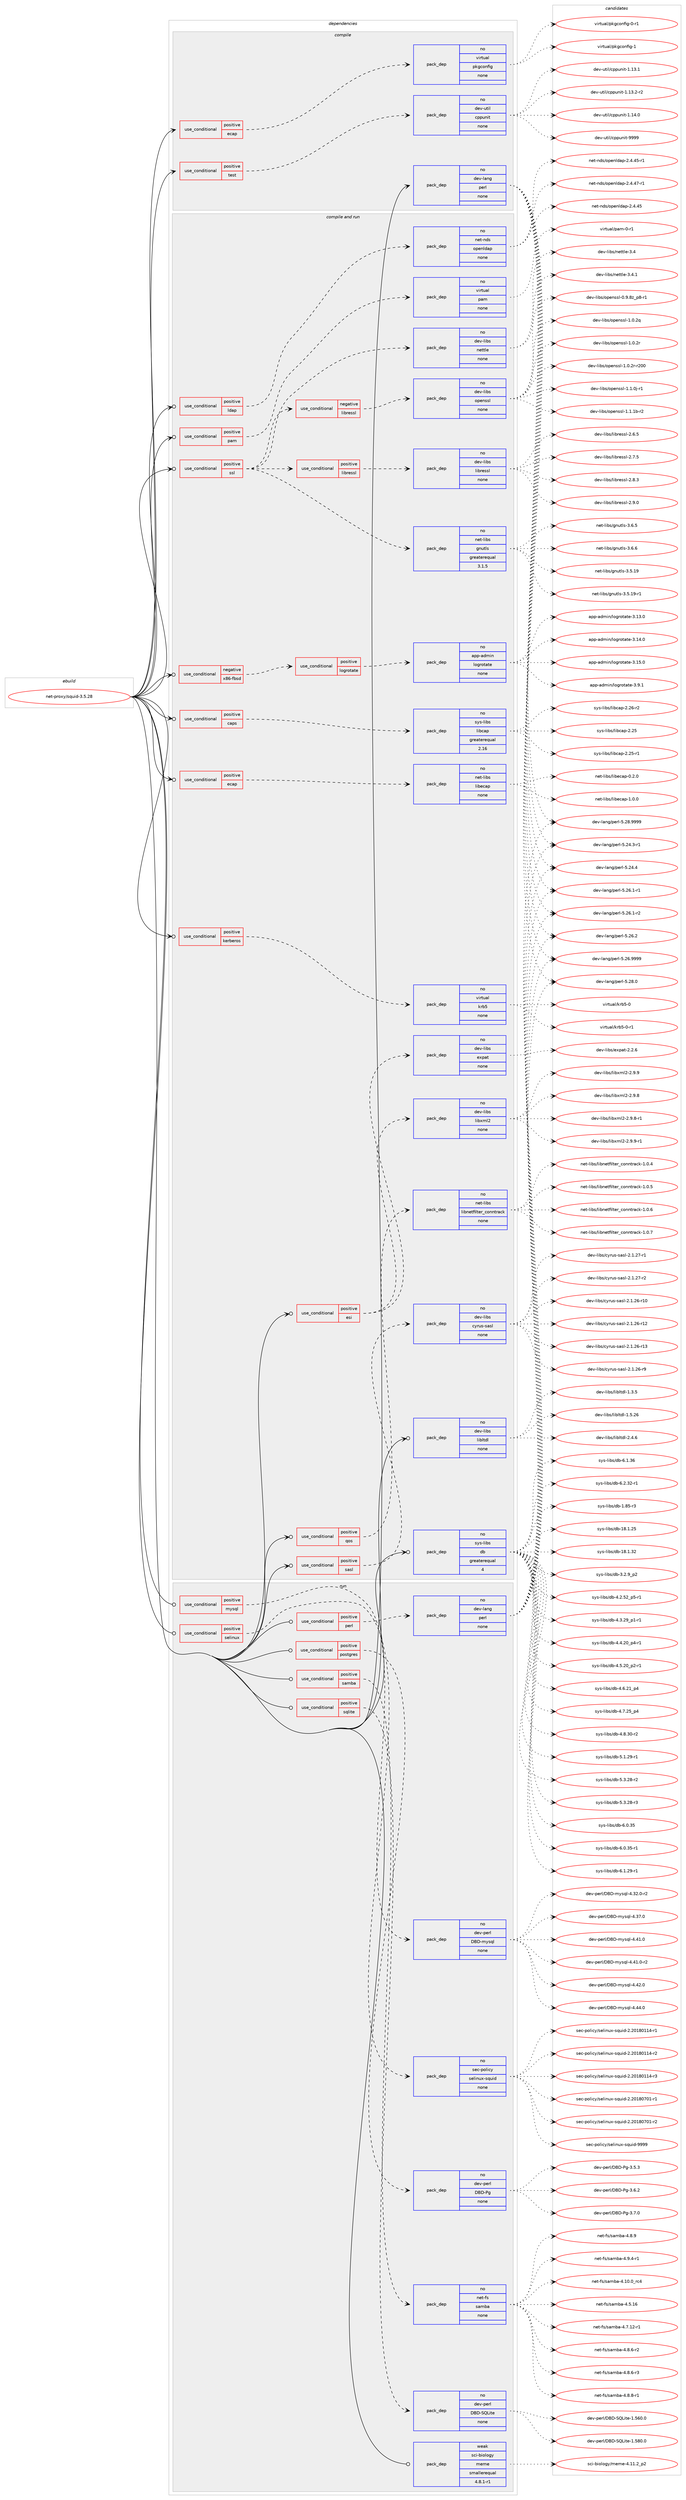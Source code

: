 digraph prolog {

# *************
# Graph options
# *************

newrank=true;
concentrate=true;
compound=true;
graph [rankdir=LR,fontname=Helvetica,fontsize=10,ranksep=1.5];#, ranksep=2.5, nodesep=0.2];
edge  [arrowhead=vee];
node  [fontname=Helvetica,fontsize=10];

# **********
# The ebuild
# **********

subgraph cluster_leftcol {
color=gray;
rank=same;
label=<<i>ebuild</i>>;
id [label="net-proxy/squid-3.5.28", color=red, width=4, href="../net-proxy/squid-3.5.28.svg"];
}

# ****************
# The dependencies
# ****************

subgraph cluster_midcol {
color=gray;
label=<<i>dependencies</i>>;
subgraph cluster_compile {
fillcolor="#eeeeee";
style=filled;
label=<<i>compile</i>>;
subgraph cond450604 {
dependency1677884 [label=<<TABLE BORDER="0" CELLBORDER="1" CELLSPACING="0" CELLPADDING="4"><TR><TD ROWSPAN="3" CELLPADDING="10">use_conditional</TD></TR><TR><TD>positive</TD></TR><TR><TD>ecap</TD></TR></TABLE>>, shape=none, color=red];
subgraph pack1199846 {
dependency1677885 [label=<<TABLE BORDER="0" CELLBORDER="1" CELLSPACING="0" CELLPADDING="4" WIDTH="220"><TR><TD ROWSPAN="6" CELLPADDING="30">pack_dep</TD></TR><TR><TD WIDTH="110">no</TD></TR><TR><TD>virtual</TD></TR><TR><TD>pkgconfig</TD></TR><TR><TD>none</TD></TR><TR><TD></TD></TR></TABLE>>, shape=none, color=blue];
}
dependency1677884:e -> dependency1677885:w [weight=20,style="dashed",arrowhead="vee"];
}
id:e -> dependency1677884:w [weight=20,style="solid",arrowhead="vee"];
subgraph cond450605 {
dependency1677886 [label=<<TABLE BORDER="0" CELLBORDER="1" CELLSPACING="0" CELLPADDING="4"><TR><TD ROWSPAN="3" CELLPADDING="10">use_conditional</TD></TR><TR><TD>positive</TD></TR><TR><TD>test</TD></TR></TABLE>>, shape=none, color=red];
subgraph pack1199847 {
dependency1677887 [label=<<TABLE BORDER="0" CELLBORDER="1" CELLSPACING="0" CELLPADDING="4" WIDTH="220"><TR><TD ROWSPAN="6" CELLPADDING="30">pack_dep</TD></TR><TR><TD WIDTH="110">no</TD></TR><TR><TD>dev-util</TD></TR><TR><TD>cppunit</TD></TR><TR><TD>none</TD></TR><TR><TD></TD></TR></TABLE>>, shape=none, color=blue];
}
dependency1677886:e -> dependency1677887:w [weight=20,style="dashed",arrowhead="vee"];
}
id:e -> dependency1677886:w [weight=20,style="solid",arrowhead="vee"];
subgraph pack1199848 {
dependency1677888 [label=<<TABLE BORDER="0" CELLBORDER="1" CELLSPACING="0" CELLPADDING="4" WIDTH="220"><TR><TD ROWSPAN="6" CELLPADDING="30">pack_dep</TD></TR><TR><TD WIDTH="110">no</TD></TR><TR><TD>dev-lang</TD></TR><TR><TD>perl</TD></TR><TR><TD>none</TD></TR><TR><TD></TD></TR></TABLE>>, shape=none, color=blue];
}
id:e -> dependency1677888:w [weight=20,style="solid",arrowhead="vee"];
}
subgraph cluster_compileandrun {
fillcolor="#eeeeee";
style=filled;
label=<<i>compile and run</i>>;
subgraph cond450606 {
dependency1677889 [label=<<TABLE BORDER="0" CELLBORDER="1" CELLSPACING="0" CELLPADDING="4"><TR><TD ROWSPAN="3" CELLPADDING="10">use_conditional</TD></TR><TR><TD>negative</TD></TR><TR><TD>x86-fbsd</TD></TR></TABLE>>, shape=none, color=red];
subgraph cond450607 {
dependency1677890 [label=<<TABLE BORDER="0" CELLBORDER="1" CELLSPACING="0" CELLPADDING="4"><TR><TD ROWSPAN="3" CELLPADDING="10">use_conditional</TD></TR><TR><TD>positive</TD></TR><TR><TD>logrotate</TD></TR></TABLE>>, shape=none, color=red];
subgraph pack1199849 {
dependency1677891 [label=<<TABLE BORDER="0" CELLBORDER="1" CELLSPACING="0" CELLPADDING="4" WIDTH="220"><TR><TD ROWSPAN="6" CELLPADDING="30">pack_dep</TD></TR><TR><TD WIDTH="110">no</TD></TR><TR><TD>app-admin</TD></TR><TR><TD>logrotate</TD></TR><TR><TD>none</TD></TR><TR><TD></TD></TR></TABLE>>, shape=none, color=blue];
}
dependency1677890:e -> dependency1677891:w [weight=20,style="dashed",arrowhead="vee"];
}
dependency1677889:e -> dependency1677890:w [weight=20,style="dashed",arrowhead="vee"];
}
id:e -> dependency1677889:w [weight=20,style="solid",arrowhead="odotvee"];
subgraph cond450608 {
dependency1677892 [label=<<TABLE BORDER="0" CELLBORDER="1" CELLSPACING="0" CELLPADDING="4"><TR><TD ROWSPAN="3" CELLPADDING="10">use_conditional</TD></TR><TR><TD>positive</TD></TR><TR><TD>caps</TD></TR></TABLE>>, shape=none, color=red];
subgraph pack1199850 {
dependency1677893 [label=<<TABLE BORDER="0" CELLBORDER="1" CELLSPACING="0" CELLPADDING="4" WIDTH="220"><TR><TD ROWSPAN="6" CELLPADDING="30">pack_dep</TD></TR><TR><TD WIDTH="110">no</TD></TR><TR><TD>sys-libs</TD></TR><TR><TD>libcap</TD></TR><TR><TD>greaterequal</TD></TR><TR><TD>2.16</TD></TR></TABLE>>, shape=none, color=blue];
}
dependency1677892:e -> dependency1677893:w [weight=20,style="dashed",arrowhead="vee"];
}
id:e -> dependency1677892:w [weight=20,style="solid",arrowhead="odotvee"];
subgraph cond450609 {
dependency1677894 [label=<<TABLE BORDER="0" CELLBORDER="1" CELLSPACING="0" CELLPADDING="4"><TR><TD ROWSPAN="3" CELLPADDING="10">use_conditional</TD></TR><TR><TD>positive</TD></TR><TR><TD>ecap</TD></TR></TABLE>>, shape=none, color=red];
subgraph pack1199851 {
dependency1677895 [label=<<TABLE BORDER="0" CELLBORDER="1" CELLSPACING="0" CELLPADDING="4" WIDTH="220"><TR><TD ROWSPAN="6" CELLPADDING="30">pack_dep</TD></TR><TR><TD WIDTH="110">no</TD></TR><TR><TD>net-libs</TD></TR><TR><TD>libecap</TD></TR><TR><TD>none</TD></TR><TR><TD></TD></TR></TABLE>>, shape=none, color=blue];
}
dependency1677894:e -> dependency1677895:w [weight=20,style="dashed",arrowhead="vee"];
}
id:e -> dependency1677894:w [weight=20,style="solid",arrowhead="odotvee"];
subgraph cond450610 {
dependency1677896 [label=<<TABLE BORDER="0" CELLBORDER="1" CELLSPACING="0" CELLPADDING="4"><TR><TD ROWSPAN="3" CELLPADDING="10">use_conditional</TD></TR><TR><TD>positive</TD></TR><TR><TD>esi</TD></TR></TABLE>>, shape=none, color=red];
subgraph pack1199852 {
dependency1677897 [label=<<TABLE BORDER="0" CELLBORDER="1" CELLSPACING="0" CELLPADDING="4" WIDTH="220"><TR><TD ROWSPAN="6" CELLPADDING="30">pack_dep</TD></TR><TR><TD WIDTH="110">no</TD></TR><TR><TD>dev-libs</TD></TR><TR><TD>expat</TD></TR><TR><TD>none</TD></TR><TR><TD></TD></TR></TABLE>>, shape=none, color=blue];
}
dependency1677896:e -> dependency1677897:w [weight=20,style="dashed",arrowhead="vee"];
subgraph pack1199853 {
dependency1677898 [label=<<TABLE BORDER="0" CELLBORDER="1" CELLSPACING="0" CELLPADDING="4" WIDTH="220"><TR><TD ROWSPAN="6" CELLPADDING="30">pack_dep</TD></TR><TR><TD WIDTH="110">no</TD></TR><TR><TD>dev-libs</TD></TR><TR><TD>libxml2</TD></TR><TR><TD>none</TD></TR><TR><TD></TD></TR></TABLE>>, shape=none, color=blue];
}
dependency1677896:e -> dependency1677898:w [weight=20,style="dashed",arrowhead="vee"];
}
id:e -> dependency1677896:w [weight=20,style="solid",arrowhead="odotvee"];
subgraph cond450611 {
dependency1677899 [label=<<TABLE BORDER="0" CELLBORDER="1" CELLSPACING="0" CELLPADDING="4"><TR><TD ROWSPAN="3" CELLPADDING="10">use_conditional</TD></TR><TR><TD>positive</TD></TR><TR><TD>kerberos</TD></TR></TABLE>>, shape=none, color=red];
subgraph pack1199854 {
dependency1677900 [label=<<TABLE BORDER="0" CELLBORDER="1" CELLSPACING="0" CELLPADDING="4" WIDTH="220"><TR><TD ROWSPAN="6" CELLPADDING="30">pack_dep</TD></TR><TR><TD WIDTH="110">no</TD></TR><TR><TD>virtual</TD></TR><TR><TD>krb5</TD></TR><TR><TD>none</TD></TR><TR><TD></TD></TR></TABLE>>, shape=none, color=blue];
}
dependency1677899:e -> dependency1677900:w [weight=20,style="dashed",arrowhead="vee"];
}
id:e -> dependency1677899:w [weight=20,style="solid",arrowhead="odotvee"];
subgraph cond450612 {
dependency1677901 [label=<<TABLE BORDER="0" CELLBORDER="1" CELLSPACING="0" CELLPADDING="4"><TR><TD ROWSPAN="3" CELLPADDING="10">use_conditional</TD></TR><TR><TD>positive</TD></TR><TR><TD>ldap</TD></TR></TABLE>>, shape=none, color=red];
subgraph pack1199855 {
dependency1677902 [label=<<TABLE BORDER="0" CELLBORDER="1" CELLSPACING="0" CELLPADDING="4" WIDTH="220"><TR><TD ROWSPAN="6" CELLPADDING="30">pack_dep</TD></TR><TR><TD WIDTH="110">no</TD></TR><TR><TD>net-nds</TD></TR><TR><TD>openldap</TD></TR><TR><TD>none</TD></TR><TR><TD></TD></TR></TABLE>>, shape=none, color=blue];
}
dependency1677901:e -> dependency1677902:w [weight=20,style="dashed",arrowhead="vee"];
}
id:e -> dependency1677901:w [weight=20,style="solid",arrowhead="odotvee"];
subgraph cond450613 {
dependency1677903 [label=<<TABLE BORDER="0" CELLBORDER="1" CELLSPACING="0" CELLPADDING="4"><TR><TD ROWSPAN="3" CELLPADDING="10">use_conditional</TD></TR><TR><TD>positive</TD></TR><TR><TD>pam</TD></TR></TABLE>>, shape=none, color=red];
subgraph pack1199856 {
dependency1677904 [label=<<TABLE BORDER="0" CELLBORDER="1" CELLSPACING="0" CELLPADDING="4" WIDTH="220"><TR><TD ROWSPAN="6" CELLPADDING="30">pack_dep</TD></TR><TR><TD WIDTH="110">no</TD></TR><TR><TD>virtual</TD></TR><TR><TD>pam</TD></TR><TR><TD>none</TD></TR><TR><TD></TD></TR></TABLE>>, shape=none, color=blue];
}
dependency1677903:e -> dependency1677904:w [weight=20,style="dashed",arrowhead="vee"];
}
id:e -> dependency1677903:w [weight=20,style="solid",arrowhead="odotvee"];
subgraph cond450614 {
dependency1677905 [label=<<TABLE BORDER="0" CELLBORDER="1" CELLSPACING="0" CELLPADDING="4"><TR><TD ROWSPAN="3" CELLPADDING="10">use_conditional</TD></TR><TR><TD>positive</TD></TR><TR><TD>qos</TD></TR></TABLE>>, shape=none, color=red];
subgraph pack1199857 {
dependency1677906 [label=<<TABLE BORDER="0" CELLBORDER="1" CELLSPACING="0" CELLPADDING="4" WIDTH="220"><TR><TD ROWSPAN="6" CELLPADDING="30">pack_dep</TD></TR><TR><TD WIDTH="110">no</TD></TR><TR><TD>net-libs</TD></TR><TR><TD>libnetfilter_conntrack</TD></TR><TR><TD>none</TD></TR><TR><TD></TD></TR></TABLE>>, shape=none, color=blue];
}
dependency1677905:e -> dependency1677906:w [weight=20,style="dashed",arrowhead="vee"];
}
id:e -> dependency1677905:w [weight=20,style="solid",arrowhead="odotvee"];
subgraph cond450615 {
dependency1677907 [label=<<TABLE BORDER="0" CELLBORDER="1" CELLSPACING="0" CELLPADDING="4"><TR><TD ROWSPAN="3" CELLPADDING="10">use_conditional</TD></TR><TR><TD>positive</TD></TR><TR><TD>sasl</TD></TR></TABLE>>, shape=none, color=red];
subgraph pack1199858 {
dependency1677908 [label=<<TABLE BORDER="0" CELLBORDER="1" CELLSPACING="0" CELLPADDING="4" WIDTH="220"><TR><TD ROWSPAN="6" CELLPADDING="30">pack_dep</TD></TR><TR><TD WIDTH="110">no</TD></TR><TR><TD>dev-libs</TD></TR><TR><TD>cyrus-sasl</TD></TR><TR><TD>none</TD></TR><TR><TD></TD></TR></TABLE>>, shape=none, color=blue];
}
dependency1677907:e -> dependency1677908:w [weight=20,style="dashed",arrowhead="vee"];
}
id:e -> dependency1677907:w [weight=20,style="solid",arrowhead="odotvee"];
subgraph cond450616 {
dependency1677909 [label=<<TABLE BORDER="0" CELLBORDER="1" CELLSPACING="0" CELLPADDING="4"><TR><TD ROWSPAN="3" CELLPADDING="10">use_conditional</TD></TR><TR><TD>positive</TD></TR><TR><TD>ssl</TD></TR></TABLE>>, shape=none, color=red];
subgraph cond450617 {
dependency1677910 [label=<<TABLE BORDER="0" CELLBORDER="1" CELLSPACING="0" CELLPADDING="4"><TR><TD ROWSPAN="3" CELLPADDING="10">use_conditional</TD></TR><TR><TD>positive</TD></TR><TR><TD>libressl</TD></TR></TABLE>>, shape=none, color=red];
subgraph pack1199859 {
dependency1677911 [label=<<TABLE BORDER="0" CELLBORDER="1" CELLSPACING="0" CELLPADDING="4" WIDTH="220"><TR><TD ROWSPAN="6" CELLPADDING="30">pack_dep</TD></TR><TR><TD WIDTH="110">no</TD></TR><TR><TD>dev-libs</TD></TR><TR><TD>libressl</TD></TR><TR><TD>none</TD></TR><TR><TD></TD></TR></TABLE>>, shape=none, color=blue];
}
dependency1677910:e -> dependency1677911:w [weight=20,style="dashed",arrowhead="vee"];
}
dependency1677909:e -> dependency1677910:w [weight=20,style="dashed",arrowhead="vee"];
subgraph cond450618 {
dependency1677912 [label=<<TABLE BORDER="0" CELLBORDER="1" CELLSPACING="0" CELLPADDING="4"><TR><TD ROWSPAN="3" CELLPADDING="10">use_conditional</TD></TR><TR><TD>negative</TD></TR><TR><TD>libressl</TD></TR></TABLE>>, shape=none, color=red];
subgraph pack1199860 {
dependency1677913 [label=<<TABLE BORDER="0" CELLBORDER="1" CELLSPACING="0" CELLPADDING="4" WIDTH="220"><TR><TD ROWSPAN="6" CELLPADDING="30">pack_dep</TD></TR><TR><TD WIDTH="110">no</TD></TR><TR><TD>dev-libs</TD></TR><TR><TD>openssl</TD></TR><TR><TD>none</TD></TR><TR><TD></TD></TR></TABLE>>, shape=none, color=blue];
}
dependency1677912:e -> dependency1677913:w [weight=20,style="dashed",arrowhead="vee"];
}
dependency1677909:e -> dependency1677912:w [weight=20,style="dashed",arrowhead="vee"];
subgraph pack1199861 {
dependency1677914 [label=<<TABLE BORDER="0" CELLBORDER="1" CELLSPACING="0" CELLPADDING="4" WIDTH="220"><TR><TD ROWSPAN="6" CELLPADDING="30">pack_dep</TD></TR><TR><TD WIDTH="110">no</TD></TR><TR><TD>dev-libs</TD></TR><TR><TD>nettle</TD></TR><TR><TD>none</TD></TR><TR><TD></TD></TR></TABLE>>, shape=none, color=blue];
}
dependency1677909:e -> dependency1677914:w [weight=20,style="dashed",arrowhead="vee"];
subgraph pack1199862 {
dependency1677915 [label=<<TABLE BORDER="0" CELLBORDER="1" CELLSPACING="0" CELLPADDING="4" WIDTH="220"><TR><TD ROWSPAN="6" CELLPADDING="30">pack_dep</TD></TR><TR><TD WIDTH="110">no</TD></TR><TR><TD>net-libs</TD></TR><TR><TD>gnutls</TD></TR><TR><TD>greaterequal</TD></TR><TR><TD>3.1.5</TD></TR></TABLE>>, shape=none, color=blue];
}
dependency1677909:e -> dependency1677915:w [weight=20,style="dashed",arrowhead="vee"];
}
id:e -> dependency1677909:w [weight=20,style="solid",arrowhead="odotvee"];
subgraph pack1199863 {
dependency1677916 [label=<<TABLE BORDER="0" CELLBORDER="1" CELLSPACING="0" CELLPADDING="4" WIDTH="220"><TR><TD ROWSPAN="6" CELLPADDING="30">pack_dep</TD></TR><TR><TD WIDTH="110">no</TD></TR><TR><TD>dev-libs</TD></TR><TR><TD>libltdl</TD></TR><TR><TD>none</TD></TR><TR><TD></TD></TR></TABLE>>, shape=none, color=blue];
}
id:e -> dependency1677916:w [weight=20,style="solid",arrowhead="odotvee"];
subgraph pack1199864 {
dependency1677917 [label=<<TABLE BORDER="0" CELLBORDER="1" CELLSPACING="0" CELLPADDING="4" WIDTH="220"><TR><TD ROWSPAN="6" CELLPADDING="30">pack_dep</TD></TR><TR><TD WIDTH="110">no</TD></TR><TR><TD>sys-libs</TD></TR><TR><TD>db</TD></TR><TR><TD>greaterequal</TD></TR><TR><TD>4</TD></TR></TABLE>>, shape=none, color=blue];
}
id:e -> dependency1677917:w [weight=20,style="solid",arrowhead="odotvee"];
}
subgraph cluster_run {
fillcolor="#eeeeee";
style=filled;
label=<<i>run</i>>;
subgraph cond450619 {
dependency1677918 [label=<<TABLE BORDER="0" CELLBORDER="1" CELLSPACING="0" CELLPADDING="4"><TR><TD ROWSPAN="3" CELLPADDING="10">use_conditional</TD></TR><TR><TD>positive</TD></TR><TR><TD>mysql</TD></TR></TABLE>>, shape=none, color=red];
subgraph pack1199865 {
dependency1677919 [label=<<TABLE BORDER="0" CELLBORDER="1" CELLSPACING="0" CELLPADDING="4" WIDTH="220"><TR><TD ROWSPAN="6" CELLPADDING="30">pack_dep</TD></TR><TR><TD WIDTH="110">no</TD></TR><TR><TD>dev-perl</TD></TR><TR><TD>DBD-mysql</TD></TR><TR><TD>none</TD></TR><TR><TD></TD></TR></TABLE>>, shape=none, color=blue];
}
dependency1677918:e -> dependency1677919:w [weight=20,style="dashed",arrowhead="vee"];
}
id:e -> dependency1677918:w [weight=20,style="solid",arrowhead="odot"];
subgraph cond450620 {
dependency1677920 [label=<<TABLE BORDER="0" CELLBORDER="1" CELLSPACING="0" CELLPADDING="4"><TR><TD ROWSPAN="3" CELLPADDING="10">use_conditional</TD></TR><TR><TD>positive</TD></TR><TR><TD>perl</TD></TR></TABLE>>, shape=none, color=red];
subgraph pack1199866 {
dependency1677921 [label=<<TABLE BORDER="0" CELLBORDER="1" CELLSPACING="0" CELLPADDING="4" WIDTH="220"><TR><TD ROWSPAN="6" CELLPADDING="30">pack_dep</TD></TR><TR><TD WIDTH="110">no</TD></TR><TR><TD>dev-lang</TD></TR><TR><TD>perl</TD></TR><TR><TD>none</TD></TR><TR><TD></TD></TR></TABLE>>, shape=none, color=blue];
}
dependency1677920:e -> dependency1677921:w [weight=20,style="dashed",arrowhead="vee"];
}
id:e -> dependency1677920:w [weight=20,style="solid",arrowhead="odot"];
subgraph cond450621 {
dependency1677922 [label=<<TABLE BORDER="0" CELLBORDER="1" CELLSPACING="0" CELLPADDING="4"><TR><TD ROWSPAN="3" CELLPADDING="10">use_conditional</TD></TR><TR><TD>positive</TD></TR><TR><TD>postgres</TD></TR></TABLE>>, shape=none, color=red];
subgraph pack1199867 {
dependency1677923 [label=<<TABLE BORDER="0" CELLBORDER="1" CELLSPACING="0" CELLPADDING="4" WIDTH="220"><TR><TD ROWSPAN="6" CELLPADDING="30">pack_dep</TD></TR><TR><TD WIDTH="110">no</TD></TR><TR><TD>dev-perl</TD></TR><TR><TD>DBD-Pg</TD></TR><TR><TD>none</TD></TR><TR><TD></TD></TR></TABLE>>, shape=none, color=blue];
}
dependency1677922:e -> dependency1677923:w [weight=20,style="dashed",arrowhead="vee"];
}
id:e -> dependency1677922:w [weight=20,style="solid",arrowhead="odot"];
subgraph cond450622 {
dependency1677924 [label=<<TABLE BORDER="0" CELLBORDER="1" CELLSPACING="0" CELLPADDING="4"><TR><TD ROWSPAN="3" CELLPADDING="10">use_conditional</TD></TR><TR><TD>positive</TD></TR><TR><TD>samba</TD></TR></TABLE>>, shape=none, color=red];
subgraph pack1199868 {
dependency1677925 [label=<<TABLE BORDER="0" CELLBORDER="1" CELLSPACING="0" CELLPADDING="4" WIDTH="220"><TR><TD ROWSPAN="6" CELLPADDING="30">pack_dep</TD></TR><TR><TD WIDTH="110">no</TD></TR><TR><TD>net-fs</TD></TR><TR><TD>samba</TD></TR><TR><TD>none</TD></TR><TR><TD></TD></TR></TABLE>>, shape=none, color=blue];
}
dependency1677924:e -> dependency1677925:w [weight=20,style="dashed",arrowhead="vee"];
}
id:e -> dependency1677924:w [weight=20,style="solid",arrowhead="odot"];
subgraph cond450623 {
dependency1677926 [label=<<TABLE BORDER="0" CELLBORDER="1" CELLSPACING="0" CELLPADDING="4"><TR><TD ROWSPAN="3" CELLPADDING="10">use_conditional</TD></TR><TR><TD>positive</TD></TR><TR><TD>selinux</TD></TR></TABLE>>, shape=none, color=red];
subgraph pack1199869 {
dependency1677927 [label=<<TABLE BORDER="0" CELLBORDER="1" CELLSPACING="0" CELLPADDING="4" WIDTH="220"><TR><TD ROWSPAN="6" CELLPADDING="30">pack_dep</TD></TR><TR><TD WIDTH="110">no</TD></TR><TR><TD>sec-policy</TD></TR><TR><TD>selinux-squid</TD></TR><TR><TD>none</TD></TR><TR><TD></TD></TR></TABLE>>, shape=none, color=blue];
}
dependency1677926:e -> dependency1677927:w [weight=20,style="dashed",arrowhead="vee"];
}
id:e -> dependency1677926:w [weight=20,style="solid",arrowhead="odot"];
subgraph cond450624 {
dependency1677928 [label=<<TABLE BORDER="0" CELLBORDER="1" CELLSPACING="0" CELLPADDING="4"><TR><TD ROWSPAN="3" CELLPADDING="10">use_conditional</TD></TR><TR><TD>positive</TD></TR><TR><TD>sqlite</TD></TR></TABLE>>, shape=none, color=red];
subgraph pack1199870 {
dependency1677929 [label=<<TABLE BORDER="0" CELLBORDER="1" CELLSPACING="0" CELLPADDING="4" WIDTH="220"><TR><TD ROWSPAN="6" CELLPADDING="30">pack_dep</TD></TR><TR><TD WIDTH="110">no</TD></TR><TR><TD>dev-perl</TD></TR><TR><TD>DBD-SQLite</TD></TR><TR><TD>none</TD></TR><TR><TD></TD></TR></TABLE>>, shape=none, color=blue];
}
dependency1677928:e -> dependency1677929:w [weight=20,style="dashed",arrowhead="vee"];
}
id:e -> dependency1677928:w [weight=20,style="solid",arrowhead="odot"];
subgraph pack1199871 {
dependency1677930 [label=<<TABLE BORDER="0" CELLBORDER="1" CELLSPACING="0" CELLPADDING="4" WIDTH="220"><TR><TD ROWSPAN="6" CELLPADDING="30">pack_dep</TD></TR><TR><TD WIDTH="110">weak</TD></TR><TR><TD>sci-biology</TD></TR><TR><TD>meme</TD></TR><TR><TD>smallerequal</TD></TR><TR><TD>4.8.1-r1</TD></TR></TABLE>>, shape=none, color=blue];
}
id:e -> dependency1677930:w [weight=20,style="solid",arrowhead="odot"];
}
}

# **************
# The candidates
# **************

subgraph cluster_choices {
rank=same;
color=gray;
label=<<i>candidates</i>>;

subgraph choice1199846 {
color=black;
nodesep=1;
choice11810511411611797108471121071039911111010210510345484511449 [label="virtual/pkgconfig-0-r1", color=red, width=4,href="../virtual/pkgconfig-0-r1.svg"];
choice1181051141161179710847112107103991111101021051034549 [label="virtual/pkgconfig-1", color=red, width=4,href="../virtual/pkgconfig-1.svg"];
dependency1677885:e -> choice11810511411611797108471121071039911111010210510345484511449:w [style=dotted,weight="100"];
dependency1677885:e -> choice1181051141161179710847112107103991111101021051034549:w [style=dotted,weight="100"];
}
subgraph choice1199847 {
color=black;
nodesep=1;
choice10010111845117116105108479911211211711010511645494649514649 [label="dev-util/cppunit-1.13.1", color=red, width=4,href="../dev-util/cppunit-1.13.1.svg"];
choice100101118451171161051084799112112117110105116454946495146504511450 [label="dev-util/cppunit-1.13.2-r2", color=red, width=4,href="../dev-util/cppunit-1.13.2-r2.svg"];
choice10010111845117116105108479911211211711010511645494649524648 [label="dev-util/cppunit-1.14.0", color=red, width=4,href="../dev-util/cppunit-1.14.0.svg"];
choice1001011184511711610510847991121121171101051164557575757 [label="dev-util/cppunit-9999", color=red, width=4,href="../dev-util/cppunit-9999.svg"];
dependency1677887:e -> choice10010111845117116105108479911211211711010511645494649514649:w [style=dotted,weight="100"];
dependency1677887:e -> choice100101118451171161051084799112112117110105116454946495146504511450:w [style=dotted,weight="100"];
dependency1677887:e -> choice10010111845117116105108479911211211711010511645494649524648:w [style=dotted,weight="100"];
dependency1677887:e -> choice1001011184511711610510847991121121171101051164557575757:w [style=dotted,weight="100"];
}
subgraph choice1199848 {
color=black;
nodesep=1;
choice100101118451089711010347112101114108455346505246514511449 [label="dev-lang/perl-5.24.3-r1", color=red, width=4,href="../dev-lang/perl-5.24.3-r1.svg"];
choice10010111845108971101034711210111410845534650524652 [label="dev-lang/perl-5.24.4", color=red, width=4,href="../dev-lang/perl-5.24.4.svg"];
choice100101118451089711010347112101114108455346505446494511449 [label="dev-lang/perl-5.26.1-r1", color=red, width=4,href="../dev-lang/perl-5.26.1-r1.svg"];
choice100101118451089711010347112101114108455346505446494511450 [label="dev-lang/perl-5.26.1-r2", color=red, width=4,href="../dev-lang/perl-5.26.1-r2.svg"];
choice10010111845108971101034711210111410845534650544650 [label="dev-lang/perl-5.26.2", color=red, width=4,href="../dev-lang/perl-5.26.2.svg"];
choice10010111845108971101034711210111410845534650544657575757 [label="dev-lang/perl-5.26.9999", color=red, width=4,href="../dev-lang/perl-5.26.9999.svg"];
choice10010111845108971101034711210111410845534650564648 [label="dev-lang/perl-5.28.0", color=red, width=4,href="../dev-lang/perl-5.28.0.svg"];
choice10010111845108971101034711210111410845534650564657575757 [label="dev-lang/perl-5.28.9999", color=red, width=4,href="../dev-lang/perl-5.28.9999.svg"];
dependency1677888:e -> choice100101118451089711010347112101114108455346505246514511449:w [style=dotted,weight="100"];
dependency1677888:e -> choice10010111845108971101034711210111410845534650524652:w [style=dotted,weight="100"];
dependency1677888:e -> choice100101118451089711010347112101114108455346505446494511449:w [style=dotted,weight="100"];
dependency1677888:e -> choice100101118451089711010347112101114108455346505446494511450:w [style=dotted,weight="100"];
dependency1677888:e -> choice10010111845108971101034711210111410845534650544650:w [style=dotted,weight="100"];
dependency1677888:e -> choice10010111845108971101034711210111410845534650544657575757:w [style=dotted,weight="100"];
dependency1677888:e -> choice10010111845108971101034711210111410845534650564648:w [style=dotted,weight="100"];
dependency1677888:e -> choice10010111845108971101034711210111410845534650564657575757:w [style=dotted,weight="100"];
}
subgraph choice1199849 {
color=black;
nodesep=1;
choice971121124597100109105110471081111031141111169711610145514649514648 [label="app-admin/logrotate-3.13.0", color=red, width=4,href="../app-admin/logrotate-3.13.0.svg"];
choice971121124597100109105110471081111031141111169711610145514649524648 [label="app-admin/logrotate-3.14.0", color=red, width=4,href="../app-admin/logrotate-3.14.0.svg"];
choice971121124597100109105110471081111031141111169711610145514649534648 [label="app-admin/logrotate-3.15.0", color=red, width=4,href="../app-admin/logrotate-3.15.0.svg"];
choice9711211245971001091051104710811110311411111697116101455146574649 [label="app-admin/logrotate-3.9.1", color=red, width=4,href="../app-admin/logrotate-3.9.1.svg"];
dependency1677891:e -> choice971121124597100109105110471081111031141111169711610145514649514648:w [style=dotted,weight="100"];
dependency1677891:e -> choice971121124597100109105110471081111031141111169711610145514649524648:w [style=dotted,weight="100"];
dependency1677891:e -> choice971121124597100109105110471081111031141111169711610145514649534648:w [style=dotted,weight="100"];
dependency1677891:e -> choice9711211245971001091051104710811110311411111697116101455146574649:w [style=dotted,weight="100"];
}
subgraph choice1199850 {
color=black;
nodesep=1;
choice1151211154510810598115471081059899971124550465053 [label="sys-libs/libcap-2.25", color=red, width=4,href="../sys-libs/libcap-2.25.svg"];
choice11512111545108105981154710810598999711245504650534511449 [label="sys-libs/libcap-2.25-r1", color=red, width=4,href="../sys-libs/libcap-2.25-r1.svg"];
choice11512111545108105981154710810598999711245504650544511450 [label="sys-libs/libcap-2.26-r2", color=red, width=4,href="../sys-libs/libcap-2.26-r2.svg"];
dependency1677893:e -> choice1151211154510810598115471081059899971124550465053:w [style=dotted,weight="100"];
dependency1677893:e -> choice11512111545108105981154710810598999711245504650534511449:w [style=dotted,weight="100"];
dependency1677893:e -> choice11512111545108105981154710810598999711245504650544511450:w [style=dotted,weight="100"];
}
subgraph choice1199851 {
color=black;
nodesep=1;
choice110101116451081059811547108105981019997112454846504648 [label="net-libs/libecap-0.2.0", color=red, width=4,href="../net-libs/libecap-0.2.0.svg"];
choice110101116451081059811547108105981019997112454946484648 [label="net-libs/libecap-1.0.0", color=red, width=4,href="../net-libs/libecap-1.0.0.svg"];
dependency1677895:e -> choice110101116451081059811547108105981019997112454846504648:w [style=dotted,weight="100"];
dependency1677895:e -> choice110101116451081059811547108105981019997112454946484648:w [style=dotted,weight="100"];
}
subgraph choice1199852 {
color=black;
nodesep=1;
choice10010111845108105981154710112011297116455046504654 [label="dev-libs/expat-2.2.6", color=red, width=4,href="../dev-libs/expat-2.2.6.svg"];
dependency1677897:e -> choice10010111845108105981154710112011297116455046504654:w [style=dotted,weight="100"];
}
subgraph choice1199853 {
color=black;
nodesep=1;
choice1001011184510810598115471081059812010910850455046574656 [label="dev-libs/libxml2-2.9.8", color=red, width=4,href="../dev-libs/libxml2-2.9.8.svg"];
choice10010111845108105981154710810598120109108504550465746564511449 [label="dev-libs/libxml2-2.9.8-r1", color=red, width=4,href="../dev-libs/libxml2-2.9.8-r1.svg"];
choice1001011184510810598115471081059812010910850455046574657 [label="dev-libs/libxml2-2.9.9", color=red, width=4,href="../dev-libs/libxml2-2.9.9.svg"];
choice10010111845108105981154710810598120109108504550465746574511449 [label="dev-libs/libxml2-2.9.9-r1", color=red, width=4,href="../dev-libs/libxml2-2.9.9-r1.svg"];
dependency1677898:e -> choice1001011184510810598115471081059812010910850455046574656:w [style=dotted,weight="100"];
dependency1677898:e -> choice10010111845108105981154710810598120109108504550465746564511449:w [style=dotted,weight="100"];
dependency1677898:e -> choice1001011184510810598115471081059812010910850455046574657:w [style=dotted,weight="100"];
dependency1677898:e -> choice10010111845108105981154710810598120109108504550465746574511449:w [style=dotted,weight="100"];
}
subgraph choice1199854 {
color=black;
nodesep=1;
choice118105114116117971084710711498534548 [label="virtual/krb5-0", color=red, width=4,href="../virtual/krb5-0.svg"];
choice1181051141161179710847107114985345484511449 [label="virtual/krb5-0-r1", color=red, width=4,href="../virtual/krb5-0-r1.svg"];
dependency1677900:e -> choice118105114116117971084710711498534548:w [style=dotted,weight="100"];
dependency1677900:e -> choice1181051141161179710847107114985345484511449:w [style=dotted,weight="100"];
}
subgraph choice1199855 {
color=black;
nodesep=1;
choice11010111645110100115471111121011101081009711245504652465253 [label="net-nds/openldap-2.4.45", color=red, width=4,href="../net-nds/openldap-2.4.45.svg"];
choice110101116451101001154711111210111010810097112455046524652534511449 [label="net-nds/openldap-2.4.45-r1", color=red, width=4,href="../net-nds/openldap-2.4.45-r1.svg"];
choice110101116451101001154711111210111010810097112455046524652554511449 [label="net-nds/openldap-2.4.47-r1", color=red, width=4,href="../net-nds/openldap-2.4.47-r1.svg"];
dependency1677902:e -> choice11010111645110100115471111121011101081009711245504652465253:w [style=dotted,weight="100"];
dependency1677902:e -> choice110101116451101001154711111210111010810097112455046524652534511449:w [style=dotted,weight="100"];
dependency1677902:e -> choice110101116451101001154711111210111010810097112455046524652554511449:w [style=dotted,weight="100"];
}
subgraph choice1199856 {
color=black;
nodesep=1;
choice11810511411611797108471129710945484511449 [label="virtual/pam-0-r1", color=red, width=4,href="../virtual/pam-0-r1.svg"];
dependency1677904:e -> choice11810511411611797108471129710945484511449:w [style=dotted,weight="100"];
}
subgraph choice1199857 {
color=black;
nodesep=1;
choice1101011164510810598115471081059811010111610210510811610111495991111101101161149799107454946484652 [label="net-libs/libnetfilter_conntrack-1.0.4", color=red, width=4,href="../net-libs/libnetfilter_conntrack-1.0.4.svg"];
choice1101011164510810598115471081059811010111610210510811610111495991111101101161149799107454946484653 [label="net-libs/libnetfilter_conntrack-1.0.5", color=red, width=4,href="../net-libs/libnetfilter_conntrack-1.0.5.svg"];
choice1101011164510810598115471081059811010111610210510811610111495991111101101161149799107454946484654 [label="net-libs/libnetfilter_conntrack-1.0.6", color=red, width=4,href="../net-libs/libnetfilter_conntrack-1.0.6.svg"];
choice1101011164510810598115471081059811010111610210510811610111495991111101101161149799107454946484655 [label="net-libs/libnetfilter_conntrack-1.0.7", color=red, width=4,href="../net-libs/libnetfilter_conntrack-1.0.7.svg"];
dependency1677906:e -> choice1101011164510810598115471081059811010111610210510811610111495991111101101161149799107454946484652:w [style=dotted,weight="100"];
dependency1677906:e -> choice1101011164510810598115471081059811010111610210510811610111495991111101101161149799107454946484653:w [style=dotted,weight="100"];
dependency1677906:e -> choice1101011164510810598115471081059811010111610210510811610111495991111101101161149799107454946484654:w [style=dotted,weight="100"];
dependency1677906:e -> choice1101011164510810598115471081059811010111610210510811610111495991111101101161149799107454946484655:w [style=dotted,weight="100"];
}
subgraph choice1199858 {
color=black;
nodesep=1;
choice10010111845108105981154799121114117115451159711510845504649465054451144948 [label="dev-libs/cyrus-sasl-2.1.26-r10", color=red, width=4,href="../dev-libs/cyrus-sasl-2.1.26-r10.svg"];
choice10010111845108105981154799121114117115451159711510845504649465054451144950 [label="dev-libs/cyrus-sasl-2.1.26-r12", color=red, width=4,href="../dev-libs/cyrus-sasl-2.1.26-r12.svg"];
choice10010111845108105981154799121114117115451159711510845504649465054451144951 [label="dev-libs/cyrus-sasl-2.1.26-r13", color=red, width=4,href="../dev-libs/cyrus-sasl-2.1.26-r13.svg"];
choice100101118451081059811547991211141171154511597115108455046494650544511457 [label="dev-libs/cyrus-sasl-2.1.26-r9", color=red, width=4,href="../dev-libs/cyrus-sasl-2.1.26-r9.svg"];
choice100101118451081059811547991211141171154511597115108455046494650554511449 [label="dev-libs/cyrus-sasl-2.1.27-r1", color=red, width=4,href="../dev-libs/cyrus-sasl-2.1.27-r1.svg"];
choice100101118451081059811547991211141171154511597115108455046494650554511450 [label="dev-libs/cyrus-sasl-2.1.27-r2", color=red, width=4,href="../dev-libs/cyrus-sasl-2.1.27-r2.svg"];
dependency1677908:e -> choice10010111845108105981154799121114117115451159711510845504649465054451144948:w [style=dotted,weight="100"];
dependency1677908:e -> choice10010111845108105981154799121114117115451159711510845504649465054451144950:w [style=dotted,weight="100"];
dependency1677908:e -> choice10010111845108105981154799121114117115451159711510845504649465054451144951:w [style=dotted,weight="100"];
dependency1677908:e -> choice100101118451081059811547991211141171154511597115108455046494650544511457:w [style=dotted,weight="100"];
dependency1677908:e -> choice100101118451081059811547991211141171154511597115108455046494650554511449:w [style=dotted,weight="100"];
dependency1677908:e -> choice100101118451081059811547991211141171154511597115108455046494650554511450:w [style=dotted,weight="100"];
}
subgraph choice1199859 {
color=black;
nodesep=1;
choice10010111845108105981154710810598114101115115108455046544653 [label="dev-libs/libressl-2.6.5", color=red, width=4,href="../dev-libs/libressl-2.6.5.svg"];
choice10010111845108105981154710810598114101115115108455046554653 [label="dev-libs/libressl-2.7.5", color=red, width=4,href="../dev-libs/libressl-2.7.5.svg"];
choice10010111845108105981154710810598114101115115108455046564651 [label="dev-libs/libressl-2.8.3", color=red, width=4,href="../dev-libs/libressl-2.8.3.svg"];
choice10010111845108105981154710810598114101115115108455046574648 [label="dev-libs/libressl-2.9.0", color=red, width=4,href="../dev-libs/libressl-2.9.0.svg"];
dependency1677911:e -> choice10010111845108105981154710810598114101115115108455046544653:w [style=dotted,weight="100"];
dependency1677911:e -> choice10010111845108105981154710810598114101115115108455046554653:w [style=dotted,weight="100"];
dependency1677911:e -> choice10010111845108105981154710810598114101115115108455046564651:w [style=dotted,weight="100"];
dependency1677911:e -> choice10010111845108105981154710810598114101115115108455046574648:w [style=dotted,weight="100"];
}
subgraph choice1199860 {
color=black;
nodesep=1;
choice10010111845108105981154711111210111011511510845484657465612295112564511449 [label="dev-libs/openssl-0.9.8z_p8-r1", color=red, width=4,href="../dev-libs/openssl-0.9.8z_p8-r1.svg"];
choice100101118451081059811547111112101110115115108454946484650113 [label="dev-libs/openssl-1.0.2q", color=red, width=4,href="../dev-libs/openssl-1.0.2q.svg"];
choice100101118451081059811547111112101110115115108454946484650114 [label="dev-libs/openssl-1.0.2r", color=red, width=4,href="../dev-libs/openssl-1.0.2r.svg"];
choice10010111845108105981154711111210111011511510845494648465011445114504848 [label="dev-libs/openssl-1.0.2r-r200", color=red, width=4,href="../dev-libs/openssl-1.0.2r-r200.svg"];
choice1001011184510810598115471111121011101151151084549464946481064511449 [label="dev-libs/openssl-1.1.0j-r1", color=red, width=4,href="../dev-libs/openssl-1.1.0j-r1.svg"];
choice100101118451081059811547111112101110115115108454946494649984511450 [label="dev-libs/openssl-1.1.1b-r2", color=red, width=4,href="../dev-libs/openssl-1.1.1b-r2.svg"];
dependency1677913:e -> choice10010111845108105981154711111210111011511510845484657465612295112564511449:w [style=dotted,weight="100"];
dependency1677913:e -> choice100101118451081059811547111112101110115115108454946484650113:w [style=dotted,weight="100"];
dependency1677913:e -> choice100101118451081059811547111112101110115115108454946484650114:w [style=dotted,weight="100"];
dependency1677913:e -> choice10010111845108105981154711111210111011511510845494648465011445114504848:w [style=dotted,weight="100"];
dependency1677913:e -> choice1001011184510810598115471111121011101151151084549464946481064511449:w [style=dotted,weight="100"];
dependency1677913:e -> choice100101118451081059811547111112101110115115108454946494649984511450:w [style=dotted,weight="100"];
}
subgraph choice1199861 {
color=black;
nodesep=1;
choice10010111845108105981154711010111611610810145514652 [label="dev-libs/nettle-3.4", color=red, width=4,href="../dev-libs/nettle-3.4.svg"];
choice100101118451081059811547110101116116108101455146524649 [label="dev-libs/nettle-3.4.1", color=red, width=4,href="../dev-libs/nettle-3.4.1.svg"];
dependency1677914:e -> choice10010111845108105981154711010111611610810145514652:w [style=dotted,weight="100"];
dependency1677914:e -> choice100101118451081059811547110101116116108101455146524649:w [style=dotted,weight="100"];
}
subgraph choice1199862 {
color=black;
nodesep=1;
choice11010111645108105981154710311011711610811545514653464957 [label="net-libs/gnutls-3.5.19", color=red, width=4,href="../net-libs/gnutls-3.5.19.svg"];
choice110101116451081059811547103110117116108115455146534649574511449 [label="net-libs/gnutls-3.5.19-r1", color=red, width=4,href="../net-libs/gnutls-3.5.19-r1.svg"];
choice110101116451081059811547103110117116108115455146544653 [label="net-libs/gnutls-3.6.5", color=red, width=4,href="../net-libs/gnutls-3.6.5.svg"];
choice110101116451081059811547103110117116108115455146544654 [label="net-libs/gnutls-3.6.6", color=red, width=4,href="../net-libs/gnutls-3.6.6.svg"];
dependency1677915:e -> choice11010111645108105981154710311011711610811545514653464957:w [style=dotted,weight="100"];
dependency1677915:e -> choice110101116451081059811547103110117116108115455146534649574511449:w [style=dotted,weight="100"];
dependency1677915:e -> choice110101116451081059811547103110117116108115455146544653:w [style=dotted,weight="100"];
dependency1677915:e -> choice110101116451081059811547103110117116108115455146544654:w [style=dotted,weight="100"];
}
subgraph choice1199863 {
color=black;
nodesep=1;
choice10010111845108105981154710810598108116100108454946514653 [label="dev-libs/libltdl-1.3.5", color=red, width=4,href="../dev-libs/libltdl-1.3.5.svg"];
choice1001011184510810598115471081059810811610010845494653465054 [label="dev-libs/libltdl-1.5.26", color=red, width=4,href="../dev-libs/libltdl-1.5.26.svg"];
choice10010111845108105981154710810598108116100108455046524654 [label="dev-libs/libltdl-2.4.6", color=red, width=4,href="../dev-libs/libltdl-2.4.6.svg"];
dependency1677916:e -> choice10010111845108105981154710810598108116100108454946514653:w [style=dotted,weight="100"];
dependency1677916:e -> choice1001011184510810598115471081059810811610010845494653465054:w [style=dotted,weight="100"];
dependency1677916:e -> choice10010111845108105981154710810598108116100108455046524654:w [style=dotted,weight="100"];
}
subgraph choice1199864 {
color=black;
nodesep=1;
choice1151211154510810598115471009845494656534511451 [label="sys-libs/db-1.85-r3", color=red, width=4,href="../sys-libs/db-1.85-r3.svg"];
choice115121115451081059811547100984549564649465053 [label="sys-libs/db-18.1.25", color=red, width=4,href="../sys-libs/db-18.1.25.svg"];
choice115121115451081059811547100984549564649465150 [label="sys-libs/db-18.1.32", color=red, width=4,href="../sys-libs/db-18.1.32.svg"];
choice115121115451081059811547100984551465046579511250 [label="sys-libs/db-3.2.9_p2", color=red, width=4,href="../sys-libs/db-3.2.9_p2.svg"];
choice115121115451081059811547100984552465046535095112534511449 [label="sys-libs/db-4.2.52_p5-r1", color=red, width=4,href="../sys-libs/db-4.2.52_p5-r1.svg"];
choice115121115451081059811547100984552465146505795112494511449 [label="sys-libs/db-4.3.29_p1-r1", color=red, width=4,href="../sys-libs/db-4.3.29_p1-r1.svg"];
choice115121115451081059811547100984552465246504895112524511449 [label="sys-libs/db-4.4.20_p4-r1", color=red, width=4,href="../sys-libs/db-4.4.20_p4-r1.svg"];
choice115121115451081059811547100984552465346504895112504511449 [label="sys-libs/db-4.5.20_p2-r1", color=red, width=4,href="../sys-libs/db-4.5.20_p2-r1.svg"];
choice11512111545108105981154710098455246544650499511252 [label="sys-libs/db-4.6.21_p4", color=red, width=4,href="../sys-libs/db-4.6.21_p4.svg"];
choice11512111545108105981154710098455246554650539511252 [label="sys-libs/db-4.7.25_p4", color=red, width=4,href="../sys-libs/db-4.7.25_p4.svg"];
choice11512111545108105981154710098455246564651484511450 [label="sys-libs/db-4.8.30-r2", color=red, width=4,href="../sys-libs/db-4.8.30-r2.svg"];
choice11512111545108105981154710098455346494650574511449 [label="sys-libs/db-5.1.29-r1", color=red, width=4,href="../sys-libs/db-5.1.29-r1.svg"];
choice11512111545108105981154710098455346514650564511450 [label="sys-libs/db-5.3.28-r2", color=red, width=4,href="../sys-libs/db-5.3.28-r2.svg"];
choice11512111545108105981154710098455346514650564511451 [label="sys-libs/db-5.3.28-r3", color=red, width=4,href="../sys-libs/db-5.3.28-r3.svg"];
choice1151211154510810598115471009845544648465153 [label="sys-libs/db-6.0.35", color=red, width=4,href="../sys-libs/db-6.0.35.svg"];
choice11512111545108105981154710098455446484651534511449 [label="sys-libs/db-6.0.35-r1", color=red, width=4,href="../sys-libs/db-6.0.35-r1.svg"];
choice11512111545108105981154710098455446494650574511449 [label="sys-libs/db-6.1.29-r1", color=red, width=4,href="../sys-libs/db-6.1.29-r1.svg"];
choice1151211154510810598115471009845544649465154 [label="sys-libs/db-6.1.36", color=red, width=4,href="../sys-libs/db-6.1.36.svg"];
choice11512111545108105981154710098455446504651504511449 [label="sys-libs/db-6.2.32-r1", color=red, width=4,href="../sys-libs/db-6.2.32-r1.svg"];
dependency1677917:e -> choice1151211154510810598115471009845494656534511451:w [style=dotted,weight="100"];
dependency1677917:e -> choice115121115451081059811547100984549564649465053:w [style=dotted,weight="100"];
dependency1677917:e -> choice115121115451081059811547100984549564649465150:w [style=dotted,weight="100"];
dependency1677917:e -> choice115121115451081059811547100984551465046579511250:w [style=dotted,weight="100"];
dependency1677917:e -> choice115121115451081059811547100984552465046535095112534511449:w [style=dotted,weight="100"];
dependency1677917:e -> choice115121115451081059811547100984552465146505795112494511449:w [style=dotted,weight="100"];
dependency1677917:e -> choice115121115451081059811547100984552465246504895112524511449:w [style=dotted,weight="100"];
dependency1677917:e -> choice115121115451081059811547100984552465346504895112504511449:w [style=dotted,weight="100"];
dependency1677917:e -> choice11512111545108105981154710098455246544650499511252:w [style=dotted,weight="100"];
dependency1677917:e -> choice11512111545108105981154710098455246554650539511252:w [style=dotted,weight="100"];
dependency1677917:e -> choice11512111545108105981154710098455246564651484511450:w [style=dotted,weight="100"];
dependency1677917:e -> choice11512111545108105981154710098455346494650574511449:w [style=dotted,weight="100"];
dependency1677917:e -> choice11512111545108105981154710098455346514650564511450:w [style=dotted,weight="100"];
dependency1677917:e -> choice11512111545108105981154710098455346514650564511451:w [style=dotted,weight="100"];
dependency1677917:e -> choice1151211154510810598115471009845544648465153:w [style=dotted,weight="100"];
dependency1677917:e -> choice11512111545108105981154710098455446484651534511449:w [style=dotted,weight="100"];
dependency1677917:e -> choice11512111545108105981154710098455446494650574511449:w [style=dotted,weight="100"];
dependency1677917:e -> choice1151211154510810598115471009845544649465154:w [style=dotted,weight="100"];
dependency1677917:e -> choice11512111545108105981154710098455446504651504511449:w [style=dotted,weight="100"];
}
subgraph choice1199865 {
color=black;
nodesep=1;
choice100101118451121011141084768666845109121115113108455246515046484511450 [label="dev-perl/DBD-mysql-4.32.0-r2", color=red, width=4,href="../dev-perl/DBD-mysql-4.32.0-r2.svg"];
choice10010111845112101114108476866684510912111511310845524651554648 [label="dev-perl/DBD-mysql-4.37.0", color=red, width=4,href="../dev-perl/DBD-mysql-4.37.0.svg"];
choice10010111845112101114108476866684510912111511310845524652494648 [label="dev-perl/DBD-mysql-4.41.0", color=red, width=4,href="../dev-perl/DBD-mysql-4.41.0.svg"];
choice100101118451121011141084768666845109121115113108455246524946484511450 [label="dev-perl/DBD-mysql-4.41.0-r2", color=red, width=4,href="../dev-perl/DBD-mysql-4.41.0-r2.svg"];
choice10010111845112101114108476866684510912111511310845524652504648 [label="dev-perl/DBD-mysql-4.42.0", color=red, width=4,href="../dev-perl/DBD-mysql-4.42.0.svg"];
choice10010111845112101114108476866684510912111511310845524652524648 [label="dev-perl/DBD-mysql-4.44.0", color=red, width=4,href="../dev-perl/DBD-mysql-4.44.0.svg"];
dependency1677919:e -> choice100101118451121011141084768666845109121115113108455246515046484511450:w [style=dotted,weight="100"];
dependency1677919:e -> choice10010111845112101114108476866684510912111511310845524651554648:w [style=dotted,weight="100"];
dependency1677919:e -> choice10010111845112101114108476866684510912111511310845524652494648:w [style=dotted,weight="100"];
dependency1677919:e -> choice100101118451121011141084768666845109121115113108455246524946484511450:w [style=dotted,weight="100"];
dependency1677919:e -> choice10010111845112101114108476866684510912111511310845524652504648:w [style=dotted,weight="100"];
dependency1677919:e -> choice10010111845112101114108476866684510912111511310845524652524648:w [style=dotted,weight="100"];
}
subgraph choice1199866 {
color=black;
nodesep=1;
choice100101118451089711010347112101114108455346505246514511449 [label="dev-lang/perl-5.24.3-r1", color=red, width=4,href="../dev-lang/perl-5.24.3-r1.svg"];
choice10010111845108971101034711210111410845534650524652 [label="dev-lang/perl-5.24.4", color=red, width=4,href="../dev-lang/perl-5.24.4.svg"];
choice100101118451089711010347112101114108455346505446494511449 [label="dev-lang/perl-5.26.1-r1", color=red, width=4,href="../dev-lang/perl-5.26.1-r1.svg"];
choice100101118451089711010347112101114108455346505446494511450 [label="dev-lang/perl-5.26.1-r2", color=red, width=4,href="../dev-lang/perl-5.26.1-r2.svg"];
choice10010111845108971101034711210111410845534650544650 [label="dev-lang/perl-5.26.2", color=red, width=4,href="../dev-lang/perl-5.26.2.svg"];
choice10010111845108971101034711210111410845534650544657575757 [label="dev-lang/perl-5.26.9999", color=red, width=4,href="../dev-lang/perl-5.26.9999.svg"];
choice10010111845108971101034711210111410845534650564648 [label="dev-lang/perl-5.28.0", color=red, width=4,href="../dev-lang/perl-5.28.0.svg"];
choice10010111845108971101034711210111410845534650564657575757 [label="dev-lang/perl-5.28.9999", color=red, width=4,href="../dev-lang/perl-5.28.9999.svg"];
dependency1677921:e -> choice100101118451089711010347112101114108455346505246514511449:w [style=dotted,weight="100"];
dependency1677921:e -> choice10010111845108971101034711210111410845534650524652:w [style=dotted,weight="100"];
dependency1677921:e -> choice100101118451089711010347112101114108455346505446494511449:w [style=dotted,weight="100"];
dependency1677921:e -> choice100101118451089711010347112101114108455346505446494511450:w [style=dotted,weight="100"];
dependency1677921:e -> choice10010111845108971101034711210111410845534650544650:w [style=dotted,weight="100"];
dependency1677921:e -> choice10010111845108971101034711210111410845534650544657575757:w [style=dotted,weight="100"];
dependency1677921:e -> choice10010111845108971101034711210111410845534650564648:w [style=dotted,weight="100"];
dependency1677921:e -> choice10010111845108971101034711210111410845534650564657575757:w [style=dotted,weight="100"];
}
subgraph choice1199867 {
color=black;
nodesep=1;
choice10010111845112101114108476866684580103455146534651 [label="dev-perl/DBD-Pg-3.5.3", color=red, width=4,href="../dev-perl/DBD-Pg-3.5.3.svg"];
choice10010111845112101114108476866684580103455146544650 [label="dev-perl/DBD-Pg-3.6.2", color=red, width=4,href="../dev-perl/DBD-Pg-3.6.2.svg"];
choice10010111845112101114108476866684580103455146554648 [label="dev-perl/DBD-Pg-3.7.0", color=red, width=4,href="../dev-perl/DBD-Pg-3.7.0.svg"];
dependency1677923:e -> choice10010111845112101114108476866684580103455146534651:w [style=dotted,weight="100"];
dependency1677923:e -> choice10010111845112101114108476866684580103455146544650:w [style=dotted,weight="100"];
dependency1677923:e -> choice10010111845112101114108476866684580103455146554648:w [style=dotted,weight="100"];
}
subgraph choice1199868 {
color=black;
nodesep=1;
choice110101116451021154711597109989745524649484648951149952 [label="net-fs/samba-4.10.0_rc4", color=red, width=4,href="../net-fs/samba-4.10.0_rc4.svg"];
choice110101116451021154711597109989745524653464954 [label="net-fs/samba-4.5.16", color=red, width=4,href="../net-fs/samba-4.5.16.svg"];
choice1101011164510211547115971099897455246554649504511449 [label="net-fs/samba-4.7.12-r1", color=red, width=4,href="../net-fs/samba-4.7.12-r1.svg"];
choice11010111645102115471159710998974552465646544511450 [label="net-fs/samba-4.8.6-r2", color=red, width=4,href="../net-fs/samba-4.8.6-r2.svg"];
choice11010111645102115471159710998974552465646544511451 [label="net-fs/samba-4.8.6-r3", color=red, width=4,href="../net-fs/samba-4.8.6-r3.svg"];
choice11010111645102115471159710998974552465646564511449 [label="net-fs/samba-4.8.8-r1", color=red, width=4,href="../net-fs/samba-4.8.8-r1.svg"];
choice1101011164510211547115971099897455246564657 [label="net-fs/samba-4.8.9", color=red, width=4,href="../net-fs/samba-4.8.9.svg"];
choice11010111645102115471159710998974552465746524511449 [label="net-fs/samba-4.9.4-r1", color=red, width=4,href="../net-fs/samba-4.9.4-r1.svg"];
dependency1677925:e -> choice110101116451021154711597109989745524649484648951149952:w [style=dotted,weight="100"];
dependency1677925:e -> choice110101116451021154711597109989745524653464954:w [style=dotted,weight="100"];
dependency1677925:e -> choice1101011164510211547115971099897455246554649504511449:w [style=dotted,weight="100"];
dependency1677925:e -> choice11010111645102115471159710998974552465646544511450:w [style=dotted,weight="100"];
dependency1677925:e -> choice11010111645102115471159710998974552465646544511451:w [style=dotted,weight="100"];
dependency1677925:e -> choice11010111645102115471159710998974552465646564511449:w [style=dotted,weight="100"];
dependency1677925:e -> choice1101011164510211547115971099897455246564657:w [style=dotted,weight="100"];
dependency1677925:e -> choice11010111645102115471159710998974552465746524511449:w [style=dotted,weight="100"];
}
subgraph choice1199869 {
color=black;
nodesep=1;
choice115101994511211110810599121471151011081051101171204511511311710510045504650484956484949524511449 [label="sec-policy/selinux-squid-2.20180114-r1", color=red, width=4,href="../sec-policy/selinux-squid-2.20180114-r1.svg"];
choice115101994511211110810599121471151011081051101171204511511311710510045504650484956484949524511450 [label="sec-policy/selinux-squid-2.20180114-r2", color=red, width=4,href="../sec-policy/selinux-squid-2.20180114-r2.svg"];
choice115101994511211110810599121471151011081051101171204511511311710510045504650484956484949524511451 [label="sec-policy/selinux-squid-2.20180114-r3", color=red, width=4,href="../sec-policy/selinux-squid-2.20180114-r3.svg"];
choice115101994511211110810599121471151011081051101171204511511311710510045504650484956485548494511449 [label="sec-policy/selinux-squid-2.20180701-r1", color=red, width=4,href="../sec-policy/selinux-squid-2.20180701-r1.svg"];
choice115101994511211110810599121471151011081051101171204511511311710510045504650484956485548494511450 [label="sec-policy/selinux-squid-2.20180701-r2", color=red, width=4,href="../sec-policy/selinux-squid-2.20180701-r2.svg"];
choice11510199451121111081059912147115101108105110117120451151131171051004557575757 [label="sec-policy/selinux-squid-9999", color=red, width=4,href="../sec-policy/selinux-squid-9999.svg"];
dependency1677927:e -> choice115101994511211110810599121471151011081051101171204511511311710510045504650484956484949524511449:w [style=dotted,weight="100"];
dependency1677927:e -> choice115101994511211110810599121471151011081051101171204511511311710510045504650484956484949524511450:w [style=dotted,weight="100"];
dependency1677927:e -> choice115101994511211110810599121471151011081051101171204511511311710510045504650484956484949524511451:w [style=dotted,weight="100"];
dependency1677927:e -> choice115101994511211110810599121471151011081051101171204511511311710510045504650484956485548494511449:w [style=dotted,weight="100"];
dependency1677927:e -> choice115101994511211110810599121471151011081051101171204511511311710510045504650484956485548494511450:w [style=dotted,weight="100"];
dependency1677927:e -> choice11510199451121111081059912147115101108105110117120451151131171051004557575757:w [style=dotted,weight="100"];
}
subgraph choice1199870 {
color=black;
nodesep=1;
choice1001011184511210111410847686668458381761051161014549465354484648 [label="dev-perl/DBD-SQLite-1.560.0", color=red, width=4,href="../dev-perl/DBD-SQLite-1.560.0.svg"];
choice1001011184511210111410847686668458381761051161014549465356484648 [label="dev-perl/DBD-SQLite-1.580.0", color=red, width=4,href="../dev-perl/DBD-SQLite-1.580.0.svg"];
dependency1677929:e -> choice1001011184511210111410847686668458381761051161014549465354484648:w [style=dotted,weight="100"];
dependency1677929:e -> choice1001011184511210111410847686668458381761051161014549465356484648:w [style=dotted,weight="100"];
}
subgraph choice1199871 {
color=black;
nodesep=1;
choice11599105459810511110811110312147109101109101455246494946509511250 [label="sci-biology/meme-4.11.2_p2", color=red, width=4,href="../sci-biology/meme-4.11.2_p2.svg"];
dependency1677930:e -> choice11599105459810511110811110312147109101109101455246494946509511250:w [style=dotted,weight="100"];
}
}

}
